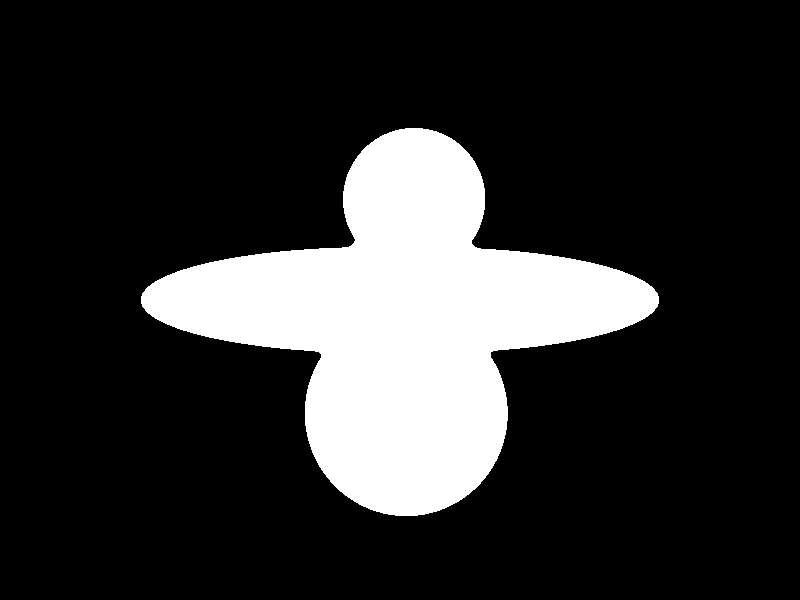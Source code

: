   #include "colors.inc"
  
  background{Black}
  
  camera {
	angle 50
    location <0,0,-80>
    look_at <0,0,0>
  }
  
  light_source { <0,-10,-80> color White}
 

#declare NewStimBlob1 = blob{
	threshold 0.1
	
	sphere{
	<0,0,0>, 4, 1
	scale<1.5,7,1>
	translate<0,0,0.5>
	rotate<-20,0,40>
	}
	sphere{
	<0,0,0>, 4, 1
	scale<1.5,7,1>
	translate<0,0,0.5>
	rotate<20,0,40>
	}
	sphere{
	<0,0,0>, 8, 1
	translate<8,5,0>
	}
	sphere{
	<0,0,0>, 12, 1
	scale<0,0,1.4>
	translate<-8,-7.5,5>
	}
	}
object{ NewStimBlob1
	pigment {White}
	rotate<0,0,50>
	rotate<0,0,0>
	}